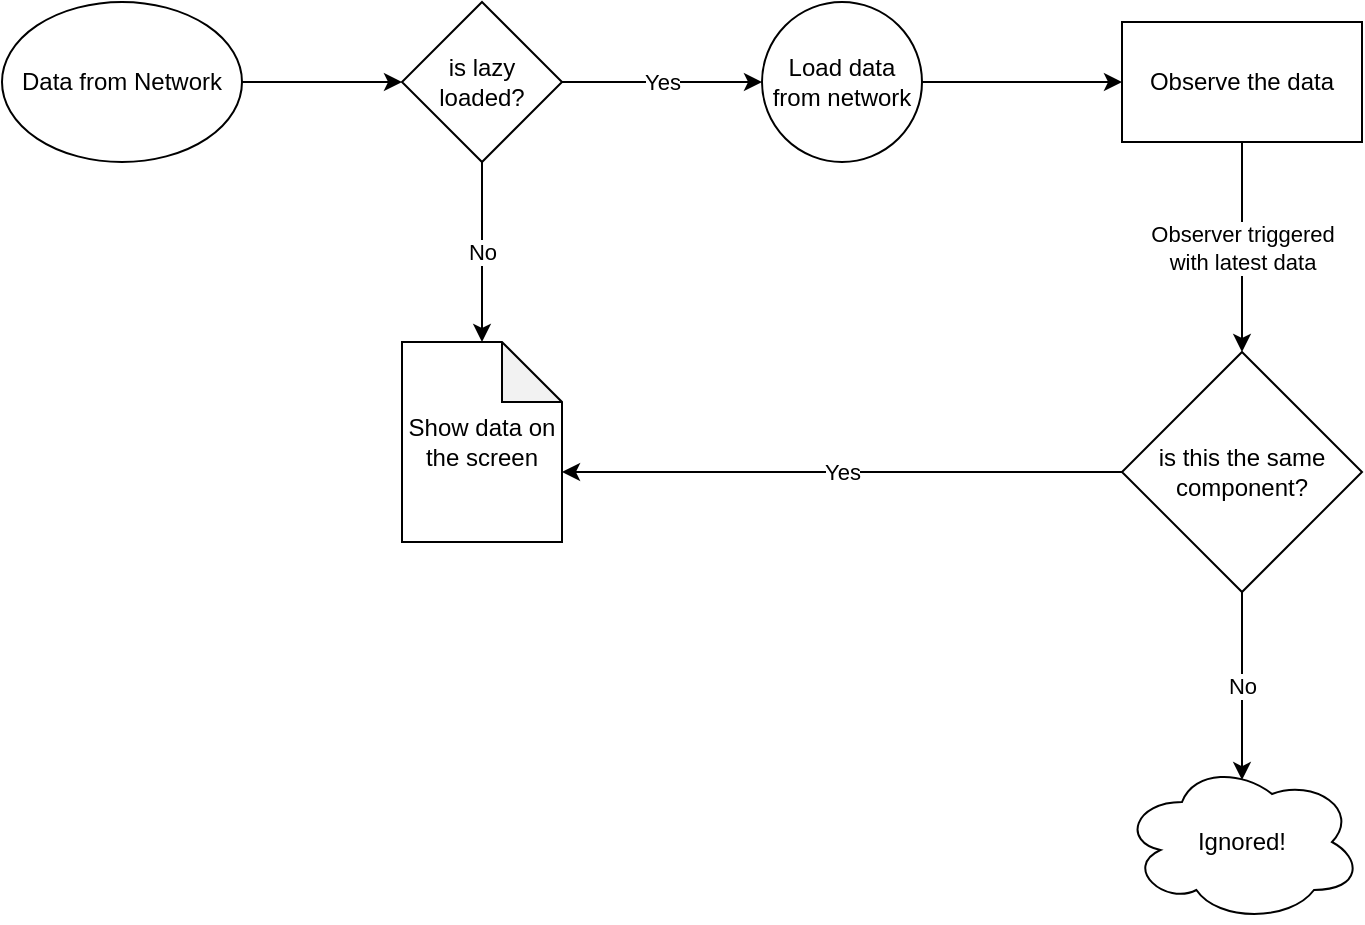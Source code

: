 <mxfile version="15.7.3" type="github">
  <diagram id="4Dhgo8SIeTC7L7POW2xM" name="Page-1">
    <mxGraphModel dx="1426" dy="777" grid="1" gridSize="10" guides="1" tooltips="1" connect="1" arrows="1" fold="1" page="1" pageScale="1" pageWidth="827" pageHeight="1169" math="0" shadow="0">
      <root>
        <mxCell id="0" />
        <mxCell id="1" parent="0" />
        <mxCell id="CN58z6CtYnxjTg2YKUbl-3" style="edgeStyle=orthogonalEdgeStyle;rounded=0;orthogonalLoop=1;jettySize=auto;html=1;entryX=0;entryY=0.5;entryDx=0;entryDy=0;" edge="1" parent="1" source="CN58z6CtYnxjTg2YKUbl-1" target="CN58z6CtYnxjTg2YKUbl-2">
          <mxGeometry relative="1" as="geometry" />
        </mxCell>
        <mxCell id="CN58z6CtYnxjTg2YKUbl-1" value="Data from Network" style="ellipse;whiteSpace=wrap;html=1;" vertex="1" parent="1">
          <mxGeometry x="40" y="80" width="120" height="80" as="geometry" />
        </mxCell>
        <mxCell id="CN58z6CtYnxjTg2YKUbl-5" value="No" style="edgeStyle=orthogonalEdgeStyle;rounded=0;orthogonalLoop=1;jettySize=auto;html=1;entryX=0.5;entryY=0;entryDx=0;entryDy=0;entryPerimeter=0;" edge="1" parent="1" source="CN58z6CtYnxjTg2YKUbl-2" target="CN58z6CtYnxjTg2YKUbl-4">
          <mxGeometry relative="1" as="geometry" />
        </mxCell>
        <mxCell id="CN58z6CtYnxjTg2YKUbl-7" value="Yes" style="edgeStyle=orthogonalEdgeStyle;rounded=0;orthogonalLoop=1;jettySize=auto;html=1;entryX=0;entryY=0.5;entryDx=0;entryDy=0;" edge="1" parent="1" source="CN58z6CtYnxjTg2YKUbl-2" target="CN58z6CtYnxjTg2YKUbl-6">
          <mxGeometry relative="1" as="geometry" />
        </mxCell>
        <mxCell id="CN58z6CtYnxjTg2YKUbl-2" value="is lazy&lt;br&gt;loaded?" style="rhombus;whiteSpace=wrap;html=1;" vertex="1" parent="1">
          <mxGeometry x="240" y="80" width="80" height="80" as="geometry" />
        </mxCell>
        <mxCell id="CN58z6CtYnxjTg2YKUbl-4" value="Show data on the screen" style="shape=note;whiteSpace=wrap;html=1;backgroundOutline=1;darkOpacity=0.05;" vertex="1" parent="1">
          <mxGeometry x="240" y="250" width="80" height="100" as="geometry" />
        </mxCell>
        <mxCell id="CN58z6CtYnxjTg2YKUbl-9" style="edgeStyle=orthogonalEdgeStyle;rounded=0;orthogonalLoop=1;jettySize=auto;html=1;entryX=0;entryY=0.5;entryDx=0;entryDy=0;" edge="1" parent="1" source="CN58z6CtYnxjTg2YKUbl-6" target="CN58z6CtYnxjTg2YKUbl-8">
          <mxGeometry relative="1" as="geometry" />
        </mxCell>
        <mxCell id="CN58z6CtYnxjTg2YKUbl-6" value="Load data from network" style="ellipse;whiteSpace=wrap;html=1;aspect=fixed;" vertex="1" parent="1">
          <mxGeometry x="420" y="80" width="80" height="80" as="geometry" />
        </mxCell>
        <mxCell id="CN58z6CtYnxjTg2YKUbl-11" value="Observer triggered&lt;br&gt;with latest data" style="edgeStyle=orthogonalEdgeStyle;rounded=0;orthogonalLoop=1;jettySize=auto;html=1;entryX=0.5;entryY=0;entryDx=0;entryDy=0;" edge="1" parent="1" source="CN58z6CtYnxjTg2YKUbl-8" target="CN58z6CtYnxjTg2YKUbl-10">
          <mxGeometry relative="1" as="geometry" />
        </mxCell>
        <mxCell id="CN58z6CtYnxjTg2YKUbl-8" value="Observe the data" style="rounded=0;whiteSpace=wrap;html=1;" vertex="1" parent="1">
          <mxGeometry x="600" y="90" width="120" height="60" as="geometry" />
        </mxCell>
        <mxCell id="CN58z6CtYnxjTg2YKUbl-13" value="No" style="edgeStyle=orthogonalEdgeStyle;rounded=0;orthogonalLoop=1;jettySize=auto;html=1;entryX=0.5;entryY=0.113;entryDx=0;entryDy=0;entryPerimeter=0;" edge="1" parent="1" source="CN58z6CtYnxjTg2YKUbl-10" target="CN58z6CtYnxjTg2YKUbl-12">
          <mxGeometry relative="1" as="geometry">
            <Array as="points">
              <mxPoint x="660" y="400" />
              <mxPoint x="660" y="400" />
            </Array>
          </mxGeometry>
        </mxCell>
        <mxCell id="CN58z6CtYnxjTg2YKUbl-15" value="Yes" style="edgeStyle=orthogonalEdgeStyle;rounded=0;orthogonalLoop=1;jettySize=auto;html=1;entryX=0;entryY=0;entryDx=80;entryDy=65;entryPerimeter=0;" edge="1" parent="1" source="CN58z6CtYnxjTg2YKUbl-10" target="CN58z6CtYnxjTg2YKUbl-4">
          <mxGeometry relative="1" as="geometry" />
        </mxCell>
        <mxCell id="CN58z6CtYnxjTg2YKUbl-10" value="is this the same component?" style="rhombus;whiteSpace=wrap;html=1;" vertex="1" parent="1">
          <mxGeometry x="600" y="255" width="120" height="120" as="geometry" />
        </mxCell>
        <mxCell id="CN58z6CtYnxjTg2YKUbl-12" value="Ignored!" style="ellipse;shape=cloud;whiteSpace=wrap;html=1;" vertex="1" parent="1">
          <mxGeometry x="600" y="460" width="120" height="80" as="geometry" />
        </mxCell>
      </root>
    </mxGraphModel>
  </diagram>
</mxfile>
